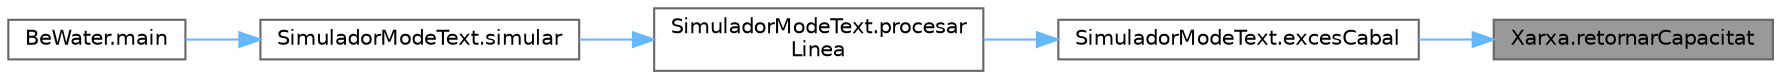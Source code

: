 digraph "Xarxa.retornarCapacitat"
{
 // LATEX_PDF_SIZE
  bgcolor="transparent";
  edge [fontname=Helvetica,fontsize=10,labelfontname=Helvetica,labelfontsize=10];
  node [fontname=Helvetica,fontsize=10,shape=box,height=0.2,width=0.4];
  rankdir="RL";
  Node1 [id="Node000001",label="Xarxa.retornarCapacitat",height=0.2,width=0.4,color="gray40", fillcolor="grey60", style="filled", fontcolor="black",tooltip="Retorna la canonada amb la capacitat corresponent a l'identificador donat."];
  Node1 -> Node2 [id="edge1_Node000001_Node000002",dir="back",color="steelblue1",style="solid",tooltip=" "];
  Node2 [id="Node000002",label="SimuladorModeText.excesCabal",height=0.2,width=0.4,color="grey40", fillcolor="white", style="filled",URL="$class_simulador_mode_text.html#afafbb2f01f00433858f1315810262284",tooltip="Determina les canonades amb excés de cabal."];
  Node2 -> Node3 [id="edge2_Node000002_Node000003",dir="back",color="steelblue1",style="solid",tooltip=" "];
  Node3 [id="Node000003",label="SimuladorModeText.procesar\lLinea",height=0.2,width=0.4,color="grey40", fillcolor="white", style="filled",URL="$class_simulador_mode_text.html#a270115afbf646ce8e561f39294b76561",tooltip=" "];
  Node3 -> Node4 [id="edge3_Node000003_Node000004",dir="back",color="steelblue1",style="solid",tooltip=" "];
  Node4 [id="Node000004",label="SimuladorModeText.simular",height=0.2,width=0.4,color="grey40", fillcolor="white", style="filled",URL="$class_simulador_mode_text.html#acf46c7460ef06bf77ae48ab3217c40f1",tooltip=" "];
  Node4 -> Node5 [id="edge4_Node000004_Node000005",dir="back",color="steelblue1",style="solid",tooltip=" "];
  Node5 [id="Node000005",label="BeWater.main",height=0.2,width=0.4,color="grey40", fillcolor="white", style="filled",URL="$class_be_water.html#aa8aad185395e8f524e8b46d8317e5590",tooltip="Mètode principal que inicia la simulació en mode text."];
}
